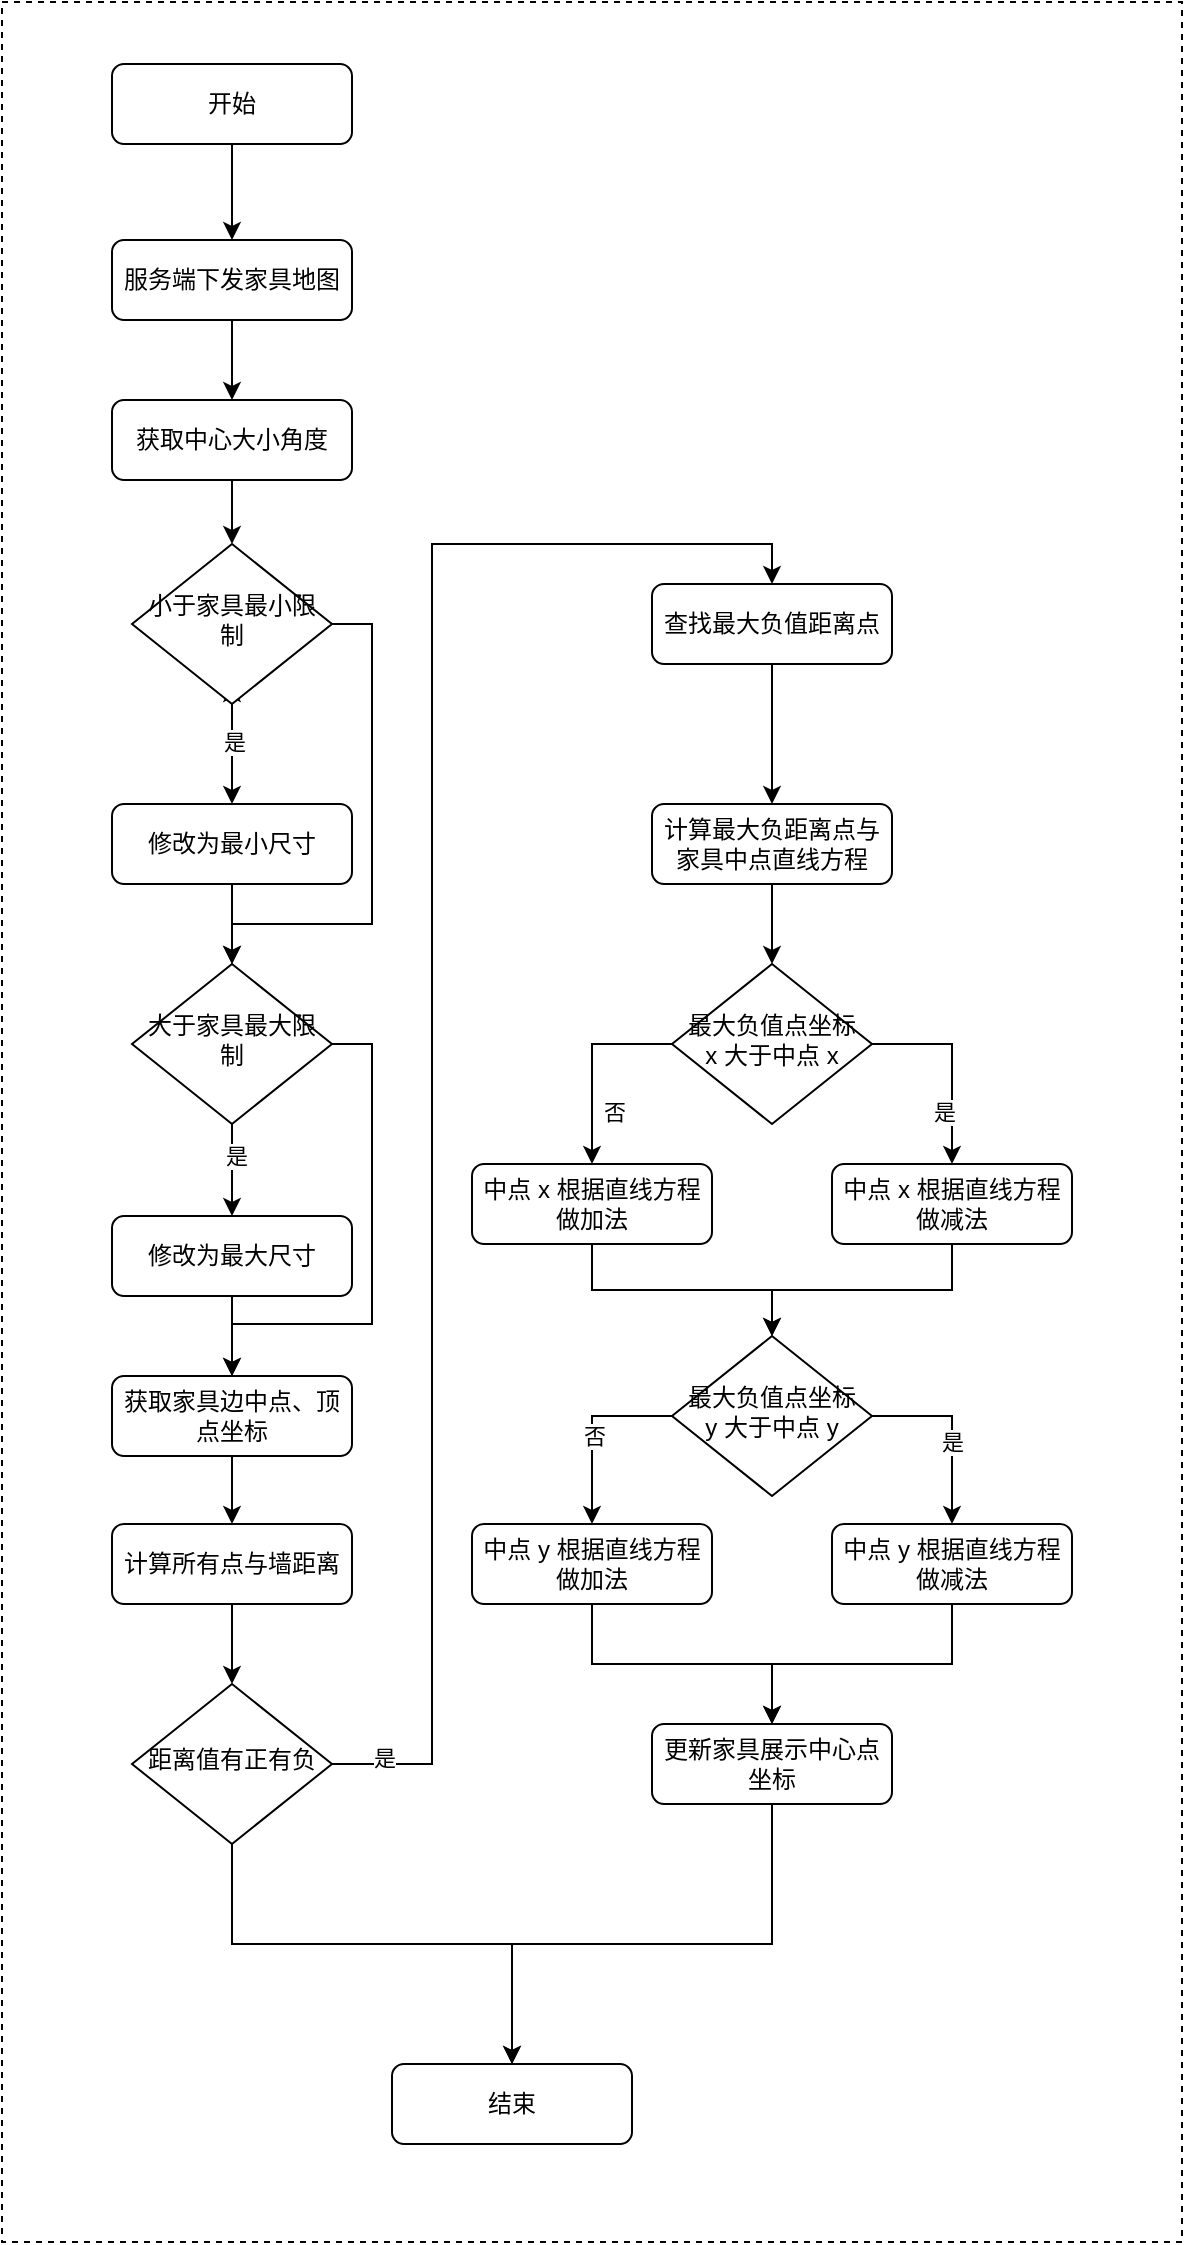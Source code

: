 <mxfile version="20.6.0" type="github">
  <diagram id="C5RBs43oDa-KdzZeNtuy" name="Page-1">
    <mxGraphModel dx="1584" dy="823" grid="1" gridSize="10" guides="1" tooltips="1" connect="1" arrows="1" fold="1" page="1" pageScale="1" pageWidth="827" pageHeight="1169" math="0" shadow="0">
      <root>
        <mxCell id="WIyWlLk6GJQsqaUBKTNV-0" />
        <mxCell id="WIyWlLk6GJQsqaUBKTNV-1" parent="WIyWlLk6GJQsqaUBKTNV-0" />
        <mxCell id="4eXq34UIz9qXlO9hQ2Uc-115" value="" style="rounded=0;whiteSpace=wrap;html=1;dashed=1;" vertex="1" parent="WIyWlLk6GJQsqaUBKTNV-1">
          <mxGeometry x="105" y="49" width="590" height="1120" as="geometry" />
        </mxCell>
        <mxCell id="4eXq34UIz9qXlO9hQ2Uc-2" style="edgeStyle=orthogonalEdgeStyle;rounded=0;orthogonalLoop=1;jettySize=auto;html=1;exitX=0.5;exitY=1;exitDx=0;exitDy=0;" edge="1" parent="WIyWlLk6GJQsqaUBKTNV-1" source="WIyWlLk6GJQsqaUBKTNV-3" target="4eXq34UIz9qXlO9hQ2Uc-1">
          <mxGeometry relative="1" as="geometry" />
        </mxCell>
        <mxCell id="WIyWlLk6GJQsqaUBKTNV-3" value="开始" style="rounded=1;whiteSpace=wrap;html=1;fontSize=12;glass=0;strokeWidth=1;shadow=0;" parent="WIyWlLk6GJQsqaUBKTNV-1" vertex="1">
          <mxGeometry x="160" y="80" width="120" height="40" as="geometry" />
        </mxCell>
        <mxCell id="4eXq34UIz9qXlO9hQ2Uc-5" style="edgeStyle=orthogonalEdgeStyle;rounded=0;orthogonalLoop=1;jettySize=auto;html=1;exitX=0.5;exitY=1;exitDx=0;exitDy=0;" edge="1" parent="WIyWlLk6GJQsqaUBKTNV-1" source="4eXq34UIz9qXlO9hQ2Uc-1" target="4eXq34UIz9qXlO9hQ2Uc-3">
          <mxGeometry relative="1" as="geometry" />
        </mxCell>
        <mxCell id="4eXq34UIz9qXlO9hQ2Uc-1" value="服务端下发家具地图" style="rounded=1;whiteSpace=wrap;html=1;fontSize=12;glass=0;strokeWidth=1;shadow=0;" vertex="1" parent="WIyWlLk6GJQsqaUBKTNV-1">
          <mxGeometry x="160" y="168" width="120" height="40" as="geometry" />
        </mxCell>
        <mxCell id="4eXq34UIz9qXlO9hQ2Uc-14" style="edgeStyle=orthogonalEdgeStyle;rounded=0;orthogonalLoop=1;jettySize=auto;html=1;exitX=0.5;exitY=1;exitDx=0;exitDy=0;" edge="1" parent="WIyWlLk6GJQsqaUBKTNV-1" source="4eXq34UIz9qXlO9hQ2Uc-3" target="4eXq34UIz9qXlO9hQ2Uc-6">
          <mxGeometry relative="1" as="geometry" />
        </mxCell>
        <mxCell id="4eXq34UIz9qXlO9hQ2Uc-3" value="获取中心大小角度" style="rounded=1;whiteSpace=wrap;html=1;fontSize=12;glass=0;strokeWidth=1;shadow=0;" vertex="1" parent="WIyWlLk6GJQsqaUBKTNV-1">
          <mxGeometry x="160" y="248" width="120" height="40" as="geometry" />
        </mxCell>
        <mxCell id="4eXq34UIz9qXlO9hQ2Uc-16" style="edgeStyle=orthogonalEdgeStyle;rounded=0;orthogonalLoop=1;jettySize=auto;html=1;exitX=0.5;exitY=1;exitDx=0;exitDy=0;" edge="1" parent="WIyWlLk6GJQsqaUBKTNV-1" source="4eXq34UIz9qXlO9hQ2Uc-6">
          <mxGeometry relative="1" as="geometry">
            <mxPoint x="220" y="390" as="targetPoint" />
          </mxGeometry>
        </mxCell>
        <mxCell id="4eXq34UIz9qXlO9hQ2Uc-91" style="edgeStyle=orthogonalEdgeStyle;rounded=0;orthogonalLoop=1;jettySize=auto;html=1;exitX=0.5;exitY=1;exitDx=0;exitDy=0;entryX=0.5;entryY=0;entryDx=0;entryDy=0;" edge="1" parent="WIyWlLk6GJQsqaUBKTNV-1" source="4eXq34UIz9qXlO9hQ2Uc-6" target="4eXq34UIz9qXlO9hQ2Uc-17">
          <mxGeometry relative="1" as="geometry" />
        </mxCell>
        <mxCell id="4eXq34UIz9qXlO9hQ2Uc-104" value="是" style="edgeLabel;html=1;align=center;verticalAlign=middle;resizable=0;points=[];" vertex="1" connectable="0" parent="4eXq34UIz9qXlO9hQ2Uc-91">
          <mxGeometry x="-0.24" y="1" relative="1" as="geometry">
            <mxPoint as="offset" />
          </mxGeometry>
        </mxCell>
        <mxCell id="4eXq34UIz9qXlO9hQ2Uc-94" style="edgeStyle=orthogonalEdgeStyle;rounded=0;orthogonalLoop=1;jettySize=auto;html=1;exitX=1;exitY=0.5;exitDx=0;exitDy=0;entryX=0.5;entryY=0;entryDx=0;entryDy=0;" edge="1" parent="WIyWlLk6GJQsqaUBKTNV-1" source="4eXq34UIz9qXlO9hQ2Uc-6" target="4eXq34UIz9qXlO9hQ2Uc-21">
          <mxGeometry relative="1" as="geometry">
            <Array as="points">
              <mxPoint x="290" y="360" />
              <mxPoint x="290" y="510" />
              <mxPoint x="220" y="510" />
            </Array>
          </mxGeometry>
        </mxCell>
        <mxCell id="4eXq34UIz9qXlO9hQ2Uc-6" value="小于家具最小限制" style="rhombus;whiteSpace=wrap;html=1;shadow=0;fontFamily=Helvetica;fontSize=12;align=center;strokeWidth=1;spacing=6;spacingTop=-4;" vertex="1" parent="WIyWlLk6GJQsqaUBKTNV-1">
          <mxGeometry x="170" y="320" width="100" height="80" as="geometry" />
        </mxCell>
        <mxCell id="4eXq34UIz9qXlO9hQ2Uc-95" style="edgeStyle=orthogonalEdgeStyle;rounded=0;orthogonalLoop=1;jettySize=auto;html=1;exitX=0.5;exitY=1;exitDx=0;exitDy=0;entryX=0.5;entryY=0;entryDx=0;entryDy=0;" edge="1" parent="WIyWlLk6GJQsqaUBKTNV-1" source="4eXq34UIz9qXlO9hQ2Uc-17" target="4eXq34UIz9qXlO9hQ2Uc-21">
          <mxGeometry relative="1" as="geometry" />
        </mxCell>
        <mxCell id="4eXq34UIz9qXlO9hQ2Uc-17" value="修改为最小尺寸" style="rounded=1;whiteSpace=wrap;html=1;fontSize=12;glass=0;strokeWidth=1;shadow=0;" vertex="1" parent="WIyWlLk6GJQsqaUBKTNV-1">
          <mxGeometry x="160" y="450" width="120" height="40" as="geometry" />
        </mxCell>
        <mxCell id="4eXq34UIz9qXlO9hQ2Uc-96" style="edgeStyle=orthogonalEdgeStyle;rounded=0;orthogonalLoop=1;jettySize=auto;html=1;exitX=0.5;exitY=1;exitDx=0;exitDy=0;" edge="1" parent="WIyWlLk6GJQsqaUBKTNV-1" source="4eXq34UIz9qXlO9hQ2Uc-21" target="4eXq34UIz9qXlO9hQ2Uc-23">
          <mxGeometry relative="1" as="geometry" />
        </mxCell>
        <mxCell id="4eXq34UIz9qXlO9hQ2Uc-106" value="是" style="edgeLabel;html=1;align=center;verticalAlign=middle;resizable=0;points=[];" vertex="1" connectable="0" parent="4eXq34UIz9qXlO9hQ2Uc-96">
          <mxGeometry x="-0.304" y="2" relative="1" as="geometry">
            <mxPoint as="offset" />
          </mxGeometry>
        </mxCell>
        <mxCell id="4eXq34UIz9qXlO9hQ2Uc-107" style="edgeStyle=orthogonalEdgeStyle;rounded=0;orthogonalLoop=1;jettySize=auto;html=1;exitX=1;exitY=0.5;exitDx=0;exitDy=0;entryX=0.5;entryY=0;entryDx=0;entryDy=0;" edge="1" parent="WIyWlLk6GJQsqaUBKTNV-1" source="4eXq34UIz9qXlO9hQ2Uc-21" target="4eXq34UIz9qXlO9hQ2Uc-28">
          <mxGeometry relative="1" as="geometry">
            <Array as="points">
              <mxPoint x="290" y="570" />
              <mxPoint x="290" y="710" />
              <mxPoint x="220" y="710" />
            </Array>
          </mxGeometry>
        </mxCell>
        <mxCell id="4eXq34UIz9qXlO9hQ2Uc-21" value="大于家具最大限制" style="rhombus;whiteSpace=wrap;html=1;shadow=0;fontFamily=Helvetica;fontSize=12;align=center;strokeWidth=1;spacing=6;spacingTop=-4;" vertex="1" parent="WIyWlLk6GJQsqaUBKTNV-1">
          <mxGeometry x="170" y="530" width="100" height="80" as="geometry" />
        </mxCell>
        <mxCell id="4eXq34UIz9qXlO9hQ2Uc-108" style="edgeStyle=orthogonalEdgeStyle;rounded=0;orthogonalLoop=1;jettySize=auto;html=1;exitX=0.5;exitY=1;exitDx=0;exitDy=0;entryX=0.5;entryY=0;entryDx=0;entryDy=0;" edge="1" parent="WIyWlLk6GJQsqaUBKTNV-1" source="4eXq34UIz9qXlO9hQ2Uc-23" target="4eXq34UIz9qXlO9hQ2Uc-28">
          <mxGeometry relative="1" as="geometry" />
        </mxCell>
        <mxCell id="4eXq34UIz9qXlO9hQ2Uc-23" value="修改为最大尺寸" style="rounded=1;whiteSpace=wrap;html=1;fontSize=12;glass=0;strokeWidth=1;shadow=0;" vertex="1" parent="WIyWlLk6GJQsqaUBKTNV-1">
          <mxGeometry x="160" y="656" width="120" height="40" as="geometry" />
        </mxCell>
        <mxCell id="4eXq34UIz9qXlO9hQ2Uc-31" style="edgeStyle=orthogonalEdgeStyle;rounded=0;orthogonalLoop=1;jettySize=auto;html=1;exitX=0.5;exitY=1;exitDx=0;exitDy=0;" edge="1" parent="WIyWlLk6GJQsqaUBKTNV-1" source="4eXq34UIz9qXlO9hQ2Uc-28" target="4eXq34UIz9qXlO9hQ2Uc-30">
          <mxGeometry relative="1" as="geometry" />
        </mxCell>
        <mxCell id="4eXq34UIz9qXlO9hQ2Uc-28" value="获取家具边中点、顶点坐标" style="rounded=1;whiteSpace=wrap;html=1;fontSize=12;glass=0;strokeWidth=1;shadow=0;" vertex="1" parent="WIyWlLk6GJQsqaUBKTNV-1">
          <mxGeometry x="160" y="736" width="120" height="40" as="geometry" />
        </mxCell>
        <mxCell id="4eXq34UIz9qXlO9hQ2Uc-34" style="edgeStyle=orthogonalEdgeStyle;rounded=0;orthogonalLoop=1;jettySize=auto;html=1;exitX=0.5;exitY=1;exitDx=0;exitDy=0;" edge="1" parent="WIyWlLk6GJQsqaUBKTNV-1" source="4eXq34UIz9qXlO9hQ2Uc-30" target="4eXq34UIz9qXlO9hQ2Uc-33">
          <mxGeometry relative="1" as="geometry" />
        </mxCell>
        <mxCell id="4eXq34UIz9qXlO9hQ2Uc-30" value="计算所有点与墙距离" style="rounded=1;whiteSpace=wrap;html=1;fontSize=12;glass=0;strokeWidth=1;shadow=0;" vertex="1" parent="WIyWlLk6GJQsqaUBKTNV-1">
          <mxGeometry x="160" y="810" width="120" height="40" as="geometry" />
        </mxCell>
        <mxCell id="4eXq34UIz9qXlO9hQ2Uc-112" style="edgeStyle=orthogonalEdgeStyle;rounded=0;orthogonalLoop=1;jettySize=auto;html=1;exitX=1;exitY=0.5;exitDx=0;exitDy=0;entryX=0.5;entryY=0;entryDx=0;entryDy=0;" edge="1" parent="WIyWlLk6GJQsqaUBKTNV-1" source="4eXq34UIz9qXlO9hQ2Uc-33" target="4eXq34UIz9qXlO9hQ2Uc-38">
          <mxGeometry relative="1" as="geometry">
            <Array as="points">
              <mxPoint x="320" y="930" />
              <mxPoint x="320" y="320" />
              <mxPoint x="490" y="320" />
            </Array>
          </mxGeometry>
        </mxCell>
        <mxCell id="4eXq34UIz9qXlO9hQ2Uc-113" value="是" style="edgeLabel;html=1;align=center;verticalAlign=middle;resizable=0;points=[];" vertex="1" connectable="0" parent="4eXq34UIz9qXlO9hQ2Uc-112">
          <mxGeometry x="-0.939" y="3" relative="1" as="geometry">
            <mxPoint as="offset" />
          </mxGeometry>
        </mxCell>
        <mxCell id="4eXq34UIz9qXlO9hQ2Uc-114" style="edgeStyle=orthogonalEdgeStyle;rounded=0;orthogonalLoop=1;jettySize=auto;html=1;exitX=0.5;exitY=1;exitDx=0;exitDy=0;" edge="1" parent="WIyWlLk6GJQsqaUBKTNV-1" source="4eXq34UIz9qXlO9hQ2Uc-33" target="4eXq34UIz9qXlO9hQ2Uc-67">
          <mxGeometry relative="1" as="geometry">
            <Array as="points">
              <mxPoint x="220" y="1020" />
              <mxPoint x="360" y="1020" />
            </Array>
          </mxGeometry>
        </mxCell>
        <mxCell id="4eXq34UIz9qXlO9hQ2Uc-33" value="距离值有正有负" style="rhombus;whiteSpace=wrap;html=1;shadow=0;fontFamily=Helvetica;fontSize=12;align=center;strokeWidth=1;spacing=6;spacingTop=-4;" vertex="1" parent="WIyWlLk6GJQsqaUBKTNV-1">
          <mxGeometry x="170" y="890" width="100" height="80" as="geometry" />
        </mxCell>
        <mxCell id="4eXq34UIz9qXlO9hQ2Uc-42" style="edgeStyle=orthogonalEdgeStyle;rounded=0;orthogonalLoop=1;jettySize=auto;html=1;exitX=0.5;exitY=1;exitDx=0;exitDy=0;" edge="1" parent="WIyWlLk6GJQsqaUBKTNV-1" source="4eXq34UIz9qXlO9hQ2Uc-38" target="4eXq34UIz9qXlO9hQ2Uc-39">
          <mxGeometry relative="1" as="geometry" />
        </mxCell>
        <mxCell id="4eXq34UIz9qXlO9hQ2Uc-38" value="查找最大负值距离点" style="rounded=1;whiteSpace=wrap;html=1;fontSize=12;glass=0;strokeWidth=1;shadow=0;" vertex="1" parent="WIyWlLk6GJQsqaUBKTNV-1">
          <mxGeometry x="430" y="340" width="120" height="40" as="geometry" />
        </mxCell>
        <mxCell id="4eXq34UIz9qXlO9hQ2Uc-73" style="edgeStyle=orthogonalEdgeStyle;rounded=0;orthogonalLoop=1;jettySize=auto;html=1;exitX=0.5;exitY=1;exitDx=0;exitDy=0;entryX=0.5;entryY=0;entryDx=0;entryDy=0;" edge="1" parent="WIyWlLk6GJQsqaUBKTNV-1" source="4eXq34UIz9qXlO9hQ2Uc-39" target="4eXq34UIz9qXlO9hQ2Uc-45">
          <mxGeometry relative="1" as="geometry" />
        </mxCell>
        <mxCell id="4eXq34UIz9qXlO9hQ2Uc-39" value="计算最大负距离点与家具中点直线方程" style="rounded=1;whiteSpace=wrap;html=1;fontSize=12;glass=0;strokeWidth=1;shadow=0;" vertex="1" parent="WIyWlLk6GJQsqaUBKTNV-1">
          <mxGeometry x="430" y="450" width="120" height="40" as="geometry" />
        </mxCell>
        <mxCell id="4eXq34UIz9qXlO9hQ2Uc-51" style="edgeStyle=orthogonalEdgeStyle;rounded=0;orthogonalLoop=1;jettySize=auto;html=1;exitX=1;exitY=0.5;exitDx=0;exitDy=0;" edge="1" parent="WIyWlLk6GJQsqaUBKTNV-1" source="4eXq34UIz9qXlO9hQ2Uc-45" target="4eXq34UIz9qXlO9hQ2Uc-50">
          <mxGeometry relative="1" as="geometry" />
        </mxCell>
        <mxCell id="4eXq34UIz9qXlO9hQ2Uc-54" value="是" style="edgeLabel;html=1;align=center;verticalAlign=middle;resizable=0;points=[];" vertex="1" connectable="0" parent="4eXq34UIz9qXlO9hQ2Uc-51">
          <mxGeometry x="-0.4" y="1" relative="1" as="geometry">
            <mxPoint x="6" y="35" as="offset" />
          </mxGeometry>
        </mxCell>
        <mxCell id="4eXq34UIz9qXlO9hQ2Uc-74" style="edgeStyle=orthogonalEdgeStyle;rounded=0;orthogonalLoop=1;jettySize=auto;html=1;exitX=0;exitY=0.5;exitDx=0;exitDy=0;" edge="1" parent="WIyWlLk6GJQsqaUBKTNV-1" source="4eXq34UIz9qXlO9hQ2Uc-45" target="4eXq34UIz9qXlO9hQ2Uc-52">
          <mxGeometry relative="1" as="geometry" />
        </mxCell>
        <mxCell id="4eXq34UIz9qXlO9hQ2Uc-78" value="否" style="edgeLabel;html=1;align=center;verticalAlign=middle;resizable=0;points=[];" vertex="1" connectable="0" parent="4eXq34UIz9qXlO9hQ2Uc-74">
          <mxGeometry x="-0.673" relative="1" as="geometry">
            <mxPoint x="-13" y="34" as="offset" />
          </mxGeometry>
        </mxCell>
        <mxCell id="4eXq34UIz9qXlO9hQ2Uc-45" value="最大负值点坐标&lt;br&gt;x 大于中点 x" style="rhombus;whiteSpace=wrap;html=1;shadow=0;fontFamily=Helvetica;fontSize=12;align=center;strokeWidth=1;spacing=6;spacingTop=-4;" vertex="1" parent="WIyWlLk6GJQsqaUBKTNV-1">
          <mxGeometry x="440" y="530" width="100" height="80" as="geometry" />
        </mxCell>
        <mxCell id="4eXq34UIz9qXlO9hQ2Uc-60" style="edgeStyle=orthogonalEdgeStyle;rounded=0;orthogonalLoop=1;jettySize=auto;html=1;exitX=1;exitY=0.5;exitDx=0;exitDy=0;" edge="1" parent="WIyWlLk6GJQsqaUBKTNV-1" source="4eXq34UIz9qXlO9hQ2Uc-46" target="4eXq34UIz9qXlO9hQ2Uc-56">
          <mxGeometry relative="1" as="geometry" />
        </mxCell>
        <mxCell id="4eXq34UIz9qXlO9hQ2Uc-71" value="是" style="edgeLabel;html=1;align=center;verticalAlign=middle;resizable=0;points=[];" vertex="1" connectable="0" parent="4eXq34UIz9qXlO9hQ2Uc-60">
          <mxGeometry x="-0.15" relative="1" as="geometry">
            <mxPoint y="13" as="offset" />
          </mxGeometry>
        </mxCell>
        <mxCell id="4eXq34UIz9qXlO9hQ2Uc-79" style="edgeStyle=orthogonalEdgeStyle;rounded=0;orthogonalLoop=1;jettySize=auto;html=1;exitX=0;exitY=0.5;exitDx=0;exitDy=0;" edge="1" parent="WIyWlLk6GJQsqaUBKTNV-1" source="4eXq34UIz9qXlO9hQ2Uc-46" target="4eXq34UIz9qXlO9hQ2Uc-57">
          <mxGeometry relative="1" as="geometry" />
        </mxCell>
        <mxCell id="4eXq34UIz9qXlO9hQ2Uc-81" value="否" style="edgeLabel;html=1;align=center;verticalAlign=middle;resizable=0;points=[];" vertex="1" connectable="0" parent="4eXq34UIz9qXlO9hQ2Uc-79">
          <mxGeometry x="0.054" y="1" relative="1" as="geometry">
            <mxPoint as="offset" />
          </mxGeometry>
        </mxCell>
        <mxCell id="4eXq34UIz9qXlO9hQ2Uc-46" value="最大负值点坐标&lt;br&gt;y 大于中点 y" style="rhombus;whiteSpace=wrap;html=1;shadow=0;fontFamily=Helvetica;fontSize=12;align=center;strokeWidth=1;spacing=6;spacingTop=-4;" vertex="1" parent="WIyWlLk6GJQsqaUBKTNV-1">
          <mxGeometry x="440" y="716" width="100" height="80" as="geometry" />
        </mxCell>
        <mxCell id="4eXq34UIz9qXlO9hQ2Uc-76" style="edgeStyle=orthogonalEdgeStyle;rounded=0;orthogonalLoop=1;jettySize=auto;html=1;exitX=0.5;exitY=1;exitDx=0;exitDy=0;entryX=0.5;entryY=0;entryDx=0;entryDy=0;" edge="1" parent="WIyWlLk6GJQsqaUBKTNV-1" source="4eXq34UIz9qXlO9hQ2Uc-50" target="4eXq34UIz9qXlO9hQ2Uc-46">
          <mxGeometry relative="1" as="geometry" />
        </mxCell>
        <mxCell id="4eXq34UIz9qXlO9hQ2Uc-50" value="中点 x 根据直线方程做减法" style="rounded=1;whiteSpace=wrap;html=1;fontSize=12;glass=0;strokeWidth=1;shadow=0;" vertex="1" parent="WIyWlLk6GJQsqaUBKTNV-1">
          <mxGeometry x="520" y="630" width="120" height="40" as="geometry" />
        </mxCell>
        <mxCell id="4eXq34UIz9qXlO9hQ2Uc-77" style="edgeStyle=orthogonalEdgeStyle;rounded=0;orthogonalLoop=1;jettySize=auto;html=1;exitX=0.5;exitY=1;exitDx=0;exitDy=0;entryX=0.5;entryY=0;entryDx=0;entryDy=0;" edge="1" parent="WIyWlLk6GJQsqaUBKTNV-1" source="4eXq34UIz9qXlO9hQ2Uc-52" target="4eXq34UIz9qXlO9hQ2Uc-46">
          <mxGeometry relative="1" as="geometry" />
        </mxCell>
        <mxCell id="4eXq34UIz9qXlO9hQ2Uc-52" value="中点 x 根据直线方程做加法" style="rounded=1;whiteSpace=wrap;html=1;fontSize=12;glass=0;strokeWidth=1;shadow=0;" vertex="1" parent="WIyWlLk6GJQsqaUBKTNV-1">
          <mxGeometry x="340" y="630" width="120" height="40" as="geometry" />
        </mxCell>
        <mxCell id="4eXq34UIz9qXlO9hQ2Uc-80" style="edgeStyle=orthogonalEdgeStyle;rounded=0;orthogonalLoop=1;jettySize=auto;html=1;exitX=0.5;exitY=1;exitDx=0;exitDy=0;entryX=0.5;entryY=0;entryDx=0;entryDy=0;" edge="1" parent="WIyWlLk6GJQsqaUBKTNV-1" source="4eXq34UIz9qXlO9hQ2Uc-56" target="4eXq34UIz9qXlO9hQ2Uc-64">
          <mxGeometry relative="1" as="geometry" />
        </mxCell>
        <mxCell id="4eXq34UIz9qXlO9hQ2Uc-56" value="中点 y 根据直线方程做减法" style="rounded=1;whiteSpace=wrap;html=1;fontSize=12;glass=0;strokeWidth=1;shadow=0;" vertex="1" parent="WIyWlLk6GJQsqaUBKTNV-1">
          <mxGeometry x="520" y="810" width="120" height="40" as="geometry" />
        </mxCell>
        <mxCell id="4eXq34UIz9qXlO9hQ2Uc-66" style="edgeStyle=orthogonalEdgeStyle;rounded=0;orthogonalLoop=1;jettySize=auto;html=1;exitX=0.5;exitY=1;exitDx=0;exitDy=0;" edge="1" parent="WIyWlLk6GJQsqaUBKTNV-1" source="4eXq34UIz9qXlO9hQ2Uc-57" target="4eXq34UIz9qXlO9hQ2Uc-64">
          <mxGeometry relative="1" as="geometry" />
        </mxCell>
        <mxCell id="4eXq34UIz9qXlO9hQ2Uc-57" value="中点 y 根据直线方程做加法" style="rounded=1;whiteSpace=wrap;html=1;fontSize=12;glass=0;strokeWidth=1;shadow=0;" vertex="1" parent="WIyWlLk6GJQsqaUBKTNV-1">
          <mxGeometry x="340" y="810" width="120" height="40" as="geometry" />
        </mxCell>
        <mxCell id="4eXq34UIz9qXlO9hQ2Uc-68" style="edgeStyle=orthogonalEdgeStyle;rounded=0;orthogonalLoop=1;jettySize=auto;html=1;exitX=0.5;exitY=1;exitDx=0;exitDy=0;entryX=0.5;entryY=0;entryDx=0;entryDy=0;" edge="1" parent="WIyWlLk6GJQsqaUBKTNV-1" source="4eXq34UIz9qXlO9hQ2Uc-64" target="4eXq34UIz9qXlO9hQ2Uc-67">
          <mxGeometry relative="1" as="geometry">
            <Array as="points">
              <mxPoint x="490" y="1020" />
              <mxPoint x="360" y="1020" />
            </Array>
          </mxGeometry>
        </mxCell>
        <mxCell id="4eXq34UIz9qXlO9hQ2Uc-64" value="更新家具展示中心点坐标" style="rounded=1;whiteSpace=wrap;html=1;fontSize=12;glass=0;strokeWidth=1;shadow=0;" vertex="1" parent="WIyWlLk6GJQsqaUBKTNV-1">
          <mxGeometry x="430" y="910" width="120" height="40" as="geometry" />
        </mxCell>
        <mxCell id="4eXq34UIz9qXlO9hQ2Uc-67" value="结束" style="rounded=1;whiteSpace=wrap;html=1;fontSize=12;glass=0;strokeWidth=1;shadow=0;" vertex="1" parent="WIyWlLk6GJQsqaUBKTNV-1">
          <mxGeometry x="300" y="1080" width="120" height="40" as="geometry" />
        </mxCell>
      </root>
    </mxGraphModel>
  </diagram>
</mxfile>
